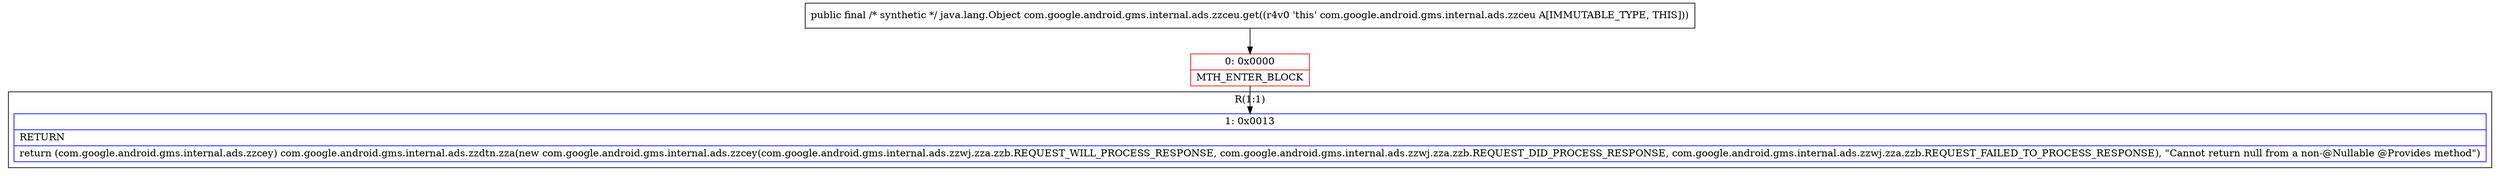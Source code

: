 digraph "CFG forcom.google.android.gms.internal.ads.zzceu.get()Ljava\/lang\/Object;" {
subgraph cluster_Region_1912195882 {
label = "R(1:1)";
node [shape=record,color=blue];
Node_1 [shape=record,label="{1\:\ 0x0013|RETURN\l|return (com.google.android.gms.internal.ads.zzcey) com.google.android.gms.internal.ads.zzdtn.zza(new com.google.android.gms.internal.ads.zzcey(com.google.android.gms.internal.ads.zzwj.zza.zzb.REQUEST_WILL_PROCESS_RESPONSE, com.google.android.gms.internal.ads.zzwj.zza.zzb.REQUEST_DID_PROCESS_RESPONSE, com.google.android.gms.internal.ads.zzwj.zza.zzb.REQUEST_FAILED_TO_PROCESS_RESPONSE), \"Cannot return null from a non\-@Nullable @Provides method\")\l}"];
}
Node_0 [shape=record,color=red,label="{0\:\ 0x0000|MTH_ENTER_BLOCK\l}"];
MethodNode[shape=record,label="{public final \/* synthetic *\/ java.lang.Object com.google.android.gms.internal.ads.zzceu.get((r4v0 'this' com.google.android.gms.internal.ads.zzceu A[IMMUTABLE_TYPE, THIS])) }"];
MethodNode -> Node_0;
Node_0 -> Node_1;
}

